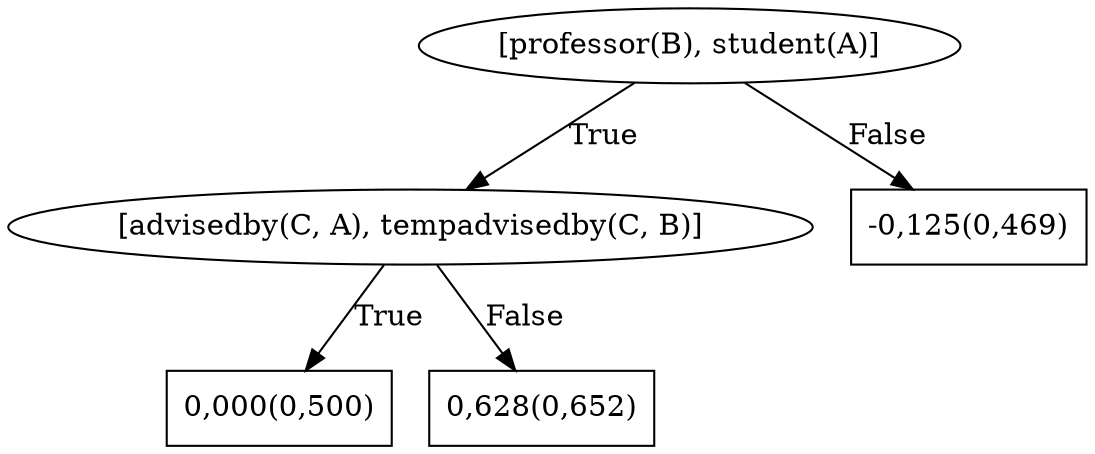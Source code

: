 digraph G{ 
1[label = "[professor(B), student(A)]"];
1 -> 2[label="True"];
1 -> 3[label="False"];
2[label = "[advisedby(C, A), tempadvisedby(C, B)]"];
2 -> 4[label="True"];
2 -> 5[label="False"];
4[shape = box,label = "0,000(0,500)"];
5[shape = box,label = "0,628(0,652)"];
3[shape = box,label = "-0,125(0,469)"];
}
